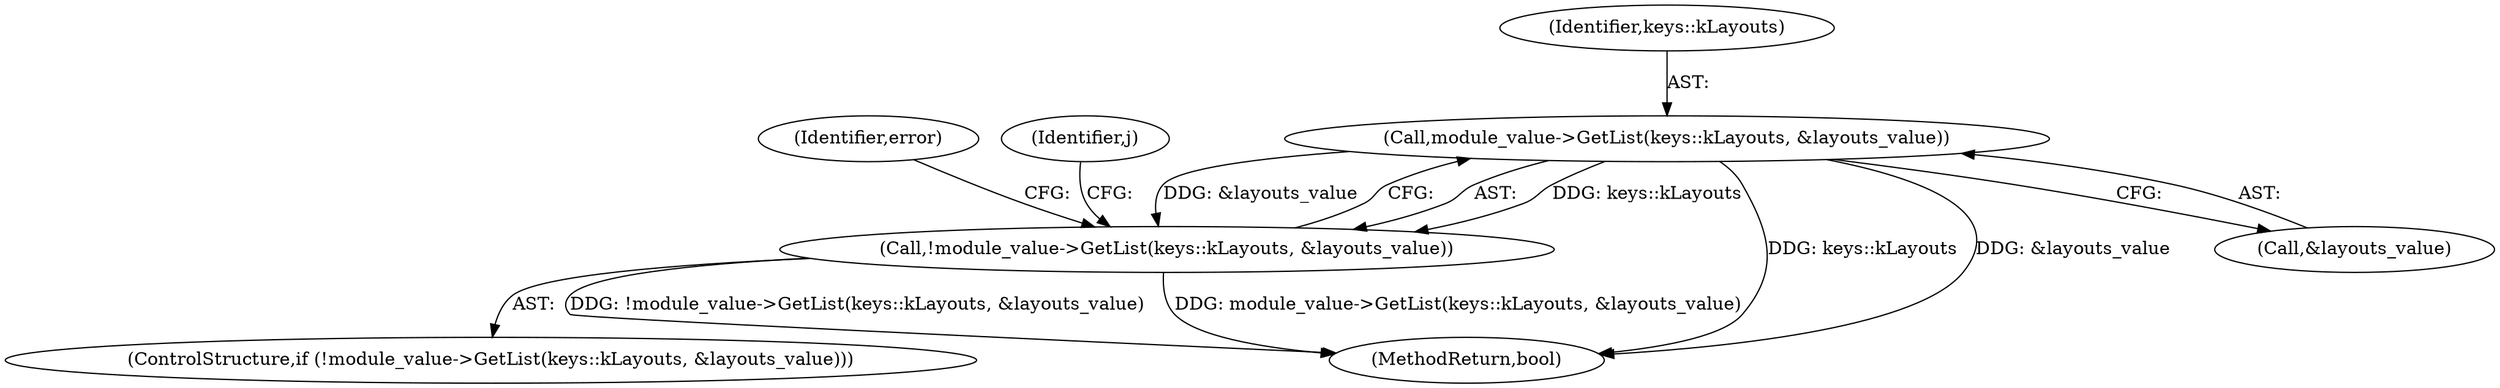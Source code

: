 digraph "0_Chrome_c63f2b7fe4fe2977f858a8e36d5f48db17eff2e7_30@pointer" {
"1001851" [label="(Call,module_value->GetList(keys::kLayouts, &layouts_value))"];
"1001850" [label="(Call,!module_value->GetList(keys::kLayouts, &layouts_value))"];
"1001850" [label="(Call,!module_value->GetList(keys::kLayouts, &layouts_value))"];
"1002448" [label="(MethodReturn,bool)"];
"1001858" [label="(Identifier,error)"];
"1001853" [label="(Call,&layouts_value)"];
"1001849" [label="(ControlStructure,if (!module_value->GetList(keys::kLayouts, &layouts_value)))"];
"1001852" [label="(Identifier,keys::kLayouts)"];
"1001851" [label="(Call,module_value->GetList(keys::kLayouts, &layouts_value))"];
"1001865" [label="(Identifier,j)"];
"1001851" -> "1001850"  [label="AST: "];
"1001851" -> "1001853"  [label="CFG: "];
"1001852" -> "1001851"  [label="AST: "];
"1001853" -> "1001851"  [label="AST: "];
"1001850" -> "1001851"  [label="CFG: "];
"1001851" -> "1002448"  [label="DDG: keys::kLayouts"];
"1001851" -> "1002448"  [label="DDG: &layouts_value"];
"1001851" -> "1001850"  [label="DDG: keys::kLayouts"];
"1001851" -> "1001850"  [label="DDG: &layouts_value"];
"1001850" -> "1001849"  [label="AST: "];
"1001858" -> "1001850"  [label="CFG: "];
"1001865" -> "1001850"  [label="CFG: "];
"1001850" -> "1002448"  [label="DDG: !module_value->GetList(keys::kLayouts, &layouts_value)"];
"1001850" -> "1002448"  [label="DDG: module_value->GetList(keys::kLayouts, &layouts_value)"];
}
